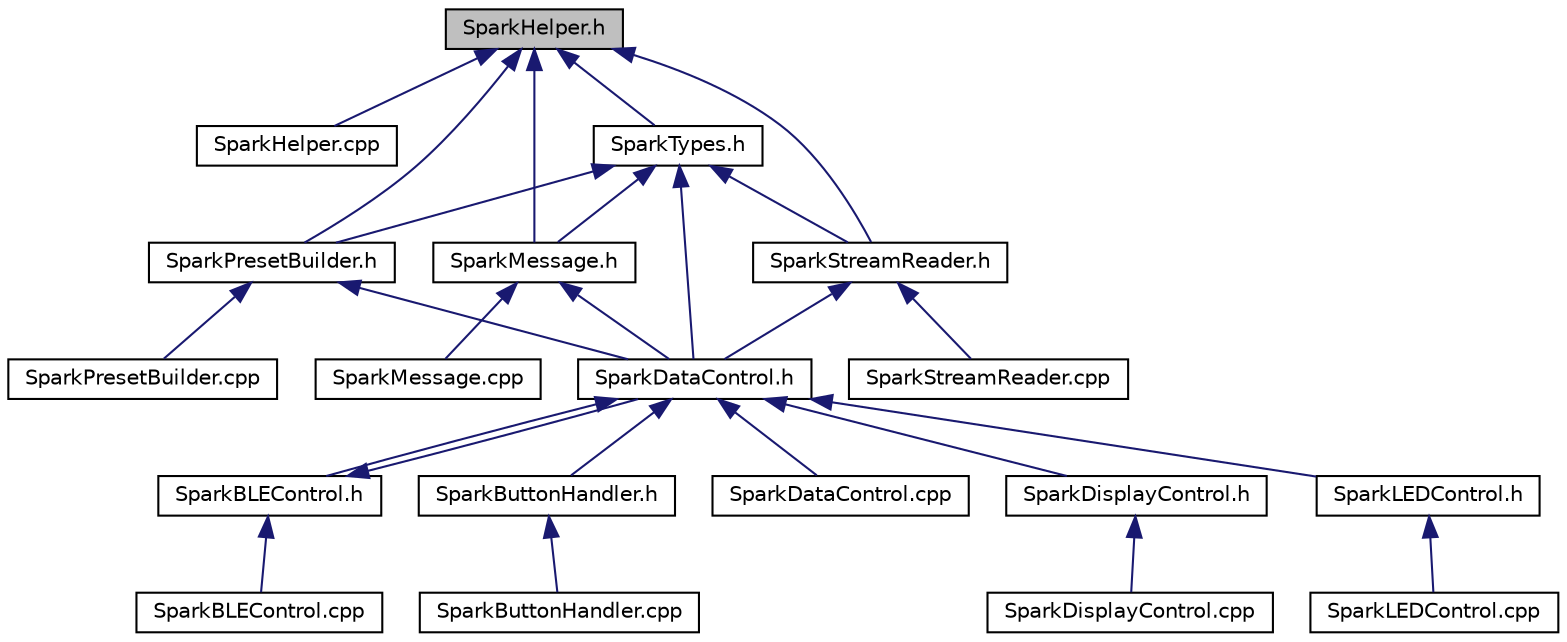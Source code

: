 digraph "SparkHelper.h"
{
 // LATEX_PDF_SIZE
  edge [fontname="Helvetica",fontsize="10",labelfontname="Helvetica",labelfontsize="10"];
  node [fontname="Helvetica",fontsize="10",shape=record];
  Node1 [label="SparkHelper.h",height=0.2,width=0.4,color="black", fillcolor="grey75", style="filled", fontcolor="black",tooltip=" "];
  Node1 -> Node2 [dir="back",color="midnightblue",fontsize="10",style="solid",fontname="Helvetica"];
  Node2 [label="SparkHelper.cpp",height=0.2,width=0.4,color="black", fillcolor="white", style="filled",URL="$_spark_helper_8cpp.html",tooltip=" "];
  Node1 -> Node3 [dir="back",color="midnightblue",fontsize="10",style="solid",fontname="Helvetica"];
  Node3 [label="SparkMessage.h",height=0.2,width=0.4,color="black", fillcolor="white", style="filled",URL="$_spark_message_8h.html",tooltip=" "];
  Node3 -> Node4 [dir="back",color="midnightblue",fontsize="10",style="solid",fontname="Helvetica"];
  Node4 [label="SparkDataControl.h",height=0.2,width=0.4,color="black", fillcolor="white", style="filled",URL="$_spark_data_control_8h.html",tooltip=" "];
  Node4 -> Node5 [dir="back",color="midnightblue",fontsize="10",style="solid",fontname="Helvetica"];
  Node5 [label="SparkBLEControl.h",height=0.2,width=0.4,color="black", fillcolor="white", style="filled",URL="$_spark_b_l_e_control_8h.html",tooltip=" "];
  Node5 -> Node6 [dir="back",color="midnightblue",fontsize="10",style="solid",fontname="Helvetica"];
  Node6 [label="SparkBLEControl.cpp",height=0.2,width=0.4,color="black", fillcolor="white", style="filled",URL="$_spark_b_l_e_control_8cpp.html",tooltip=" "];
  Node5 -> Node4 [dir="back",color="midnightblue",fontsize="10",style="solid",fontname="Helvetica"];
  Node4 -> Node7 [dir="back",color="midnightblue",fontsize="10",style="solid",fontname="Helvetica"];
  Node7 [label="SparkButtonHandler.h",height=0.2,width=0.4,color="black", fillcolor="white", style="filled",URL="$_spark_button_handler_8h.html",tooltip=" "];
  Node7 -> Node8 [dir="back",color="midnightblue",fontsize="10",style="solid",fontname="Helvetica"];
  Node8 [label="SparkButtonHandler.cpp",height=0.2,width=0.4,color="black", fillcolor="white", style="filled",URL="$_spark_button_handler_8cpp.html",tooltip=" "];
  Node4 -> Node9 [dir="back",color="midnightblue",fontsize="10",style="solid",fontname="Helvetica"];
  Node9 [label="SparkDataControl.cpp",height=0.2,width=0.4,color="black", fillcolor="white", style="filled",URL="$_spark_data_control_8cpp.html",tooltip=" "];
  Node4 -> Node10 [dir="back",color="midnightblue",fontsize="10",style="solid",fontname="Helvetica"];
  Node10 [label="SparkDisplayControl.h",height=0.2,width=0.4,color="black", fillcolor="white", style="filled",URL="$_spark_display_control_8h.html",tooltip=" "];
  Node10 -> Node11 [dir="back",color="midnightblue",fontsize="10",style="solid",fontname="Helvetica"];
  Node11 [label="SparkDisplayControl.cpp",height=0.2,width=0.4,color="black", fillcolor="white", style="filled",URL="$_spark_display_control_8cpp.html",tooltip=" "];
  Node4 -> Node12 [dir="back",color="midnightblue",fontsize="10",style="solid",fontname="Helvetica"];
  Node12 [label="SparkLEDControl.h",height=0.2,width=0.4,color="black", fillcolor="white", style="filled",URL="$_spark_l_e_d_control_8h.html",tooltip=" "];
  Node12 -> Node13 [dir="back",color="midnightblue",fontsize="10",style="solid",fontname="Helvetica"];
  Node13 [label="SparkLEDControl.cpp",height=0.2,width=0.4,color="black", fillcolor="white", style="filled",URL="$_spark_l_e_d_control_8cpp.html",tooltip=" "];
  Node3 -> Node14 [dir="back",color="midnightblue",fontsize="10",style="solid",fontname="Helvetica"];
  Node14 [label="SparkMessage.cpp",height=0.2,width=0.4,color="black", fillcolor="white", style="filled",URL="$_spark_message_8cpp.html",tooltip=" "];
  Node1 -> Node15 [dir="back",color="midnightblue",fontsize="10",style="solid",fontname="Helvetica"];
  Node15 [label="SparkPresetBuilder.h",height=0.2,width=0.4,color="black", fillcolor="white", style="filled",URL="$_spark_preset_builder_8h.html",tooltip=" "];
  Node15 -> Node4 [dir="back",color="midnightblue",fontsize="10",style="solid",fontname="Helvetica"];
  Node15 -> Node16 [dir="back",color="midnightblue",fontsize="10",style="solid",fontname="Helvetica"];
  Node16 [label="SparkPresetBuilder.cpp",height=0.2,width=0.4,color="black", fillcolor="white", style="filled",URL="$_spark_preset_builder_8cpp.html",tooltip=" "];
  Node1 -> Node17 [dir="back",color="midnightblue",fontsize="10",style="solid",fontname="Helvetica"];
  Node17 [label="SparkStreamReader.h",height=0.2,width=0.4,color="black", fillcolor="white", style="filled",URL="$_spark_stream_reader_8h.html",tooltip=" "];
  Node17 -> Node4 [dir="back",color="midnightblue",fontsize="10",style="solid",fontname="Helvetica"];
  Node17 -> Node18 [dir="back",color="midnightblue",fontsize="10",style="solid",fontname="Helvetica"];
  Node18 [label="SparkStreamReader.cpp",height=0.2,width=0.4,color="black", fillcolor="white", style="filled",URL="$_spark_stream_reader_8cpp.html",tooltip=" "];
  Node1 -> Node19 [dir="back",color="midnightblue",fontsize="10",style="solid",fontname="Helvetica"];
  Node19 [label="SparkTypes.h",height=0.2,width=0.4,color="black", fillcolor="white", style="filled",URL="$_spark_types_8h.html",tooltip=" "];
  Node19 -> Node4 [dir="back",color="midnightblue",fontsize="10",style="solid",fontname="Helvetica"];
  Node19 -> Node3 [dir="back",color="midnightblue",fontsize="10",style="solid",fontname="Helvetica"];
  Node19 -> Node15 [dir="back",color="midnightblue",fontsize="10",style="solid",fontname="Helvetica"];
  Node19 -> Node17 [dir="back",color="midnightblue",fontsize="10",style="solid",fontname="Helvetica"];
}
